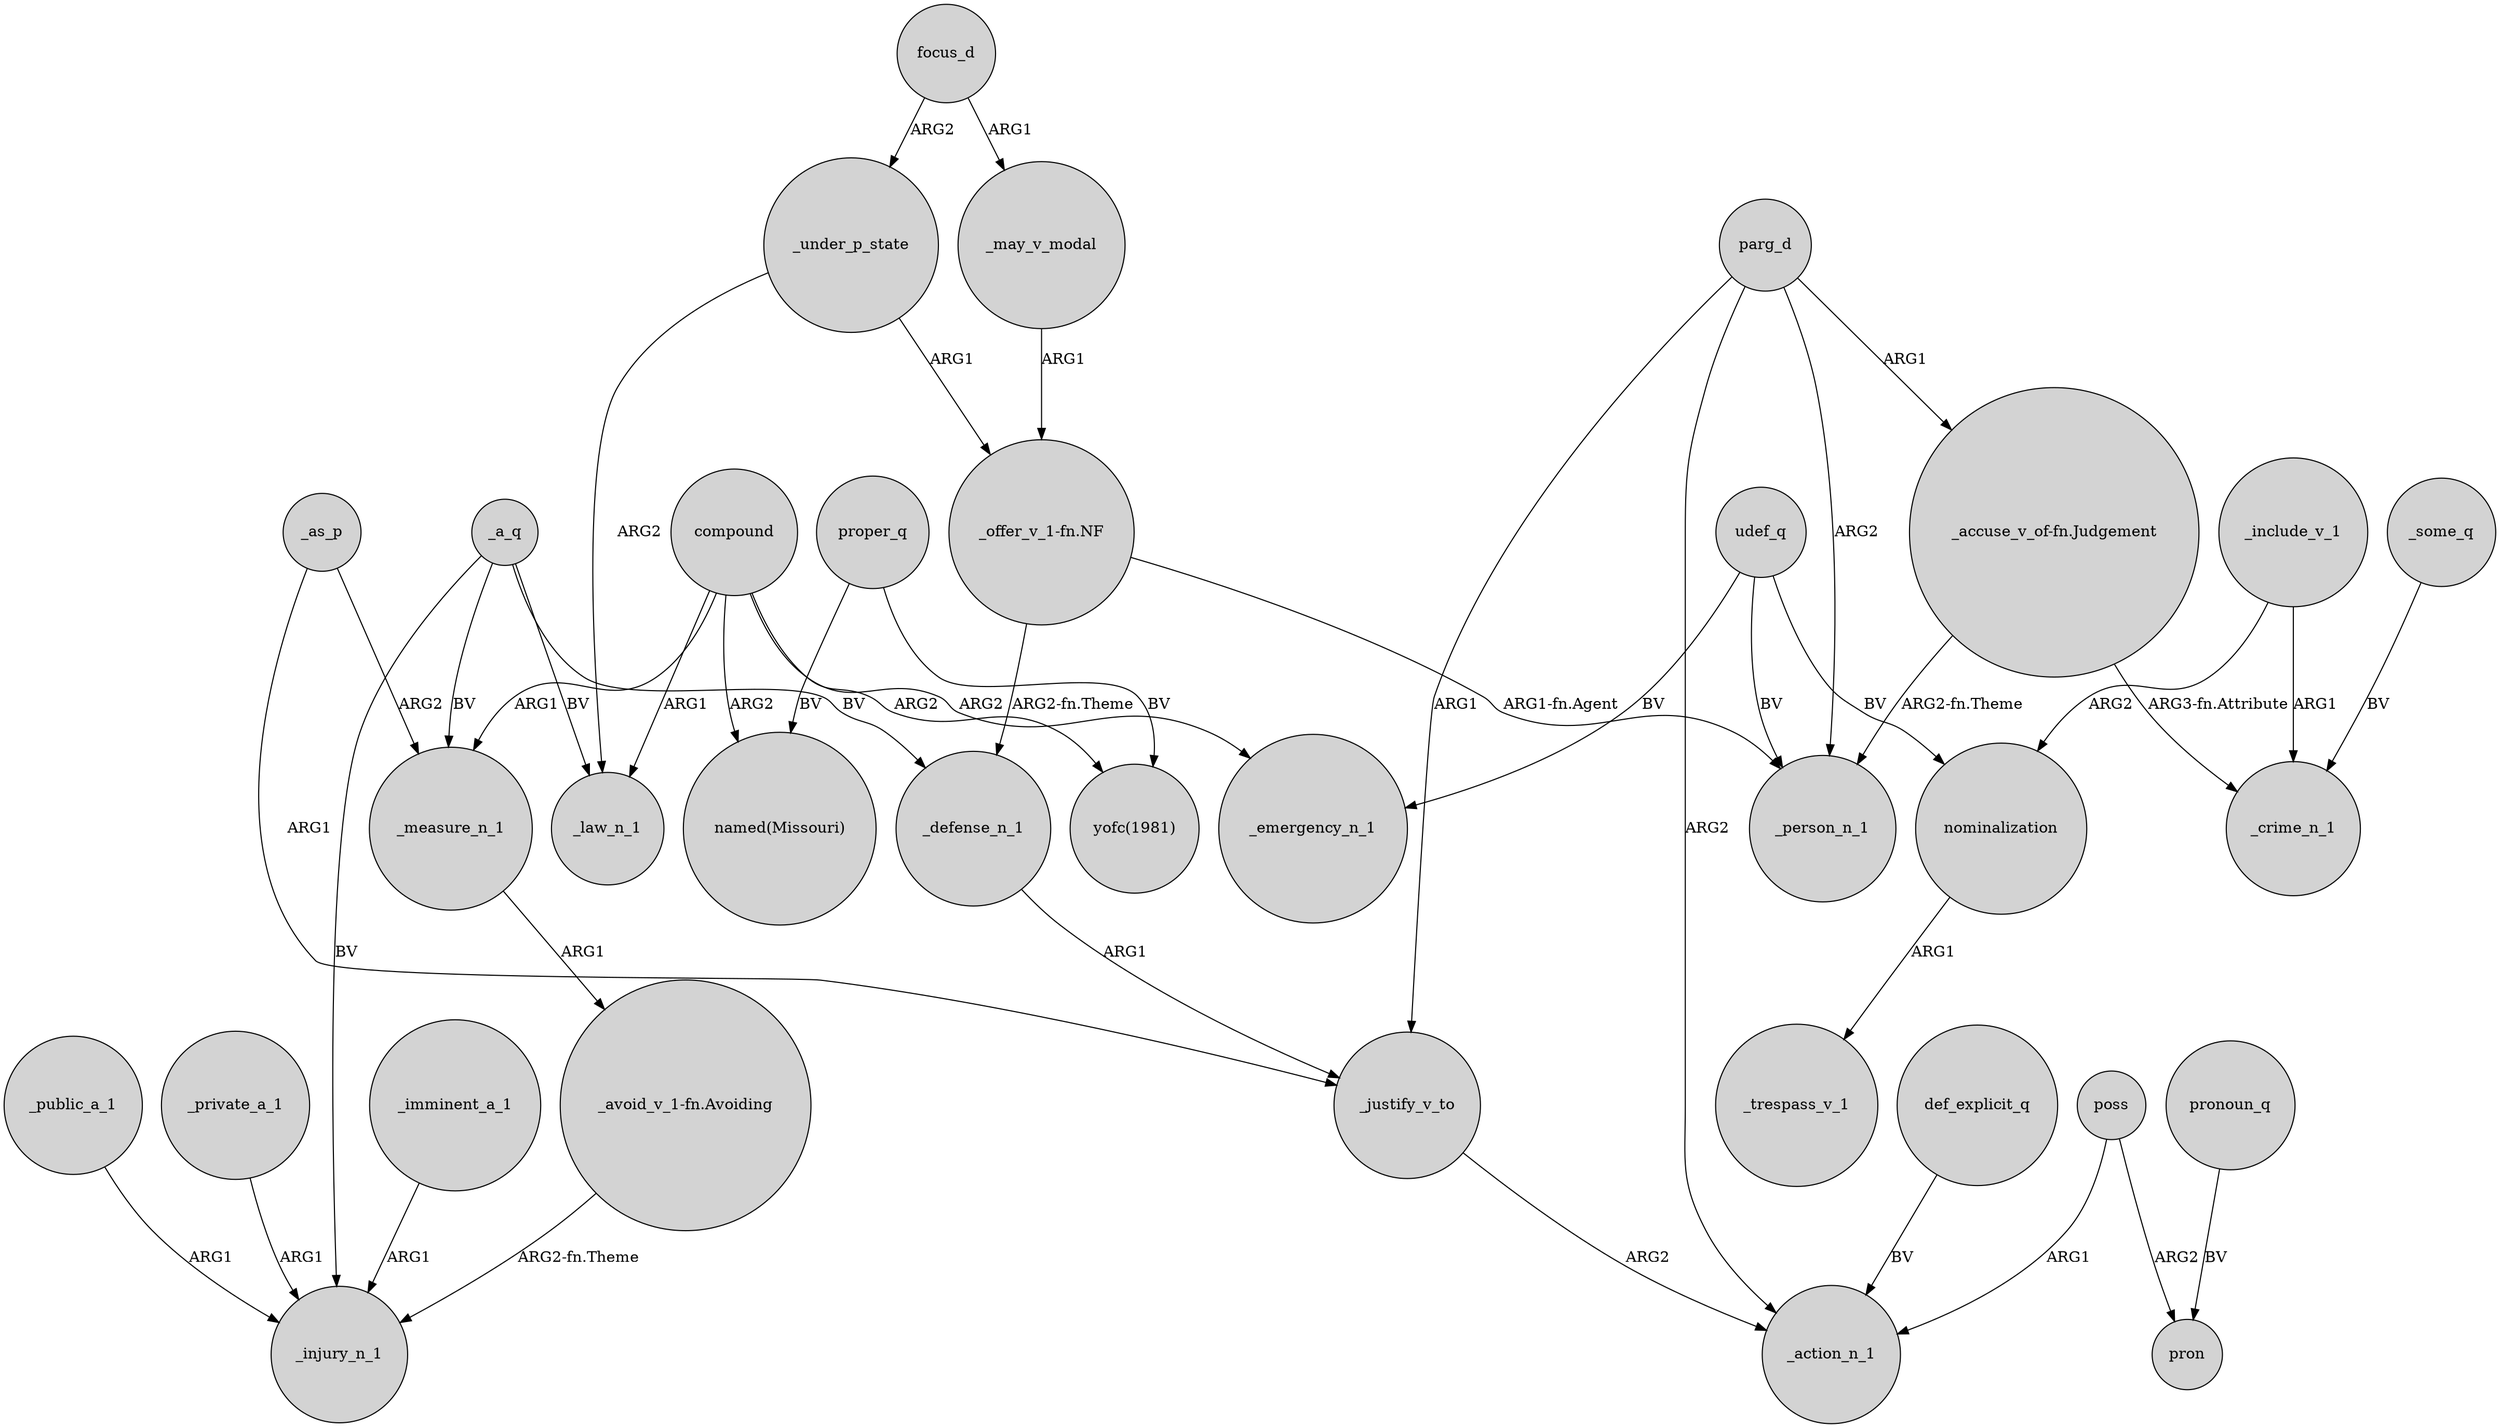 digraph {
	node [shape=circle style=filled]
	"_offer_v_1-fn.NF" -> _defense_n_1 [label="ARG2-fn.Theme"]
	compound -> _emergency_n_1 [label=ARG2]
	_measure_n_1 -> "_avoid_v_1-fn.Avoiding" [label=ARG1]
	parg_d -> "_accuse_v_of-fn.Judgement" [label=ARG1]
	nominalization -> _trespass_v_1 [label=ARG1]
	poss -> pron [label=ARG2]
	"_offer_v_1-fn.NF" -> _person_n_1 [label="ARG1-fn.Agent"]
	parg_d -> _action_n_1 [label=ARG2]
	_under_p_state -> "_offer_v_1-fn.NF" [label=ARG1]
	_include_v_1 -> nominalization [label=ARG2]
	_a_q -> _injury_n_1 [label=BV]
	focus_d -> _may_v_modal [label=ARG1]
	def_explicit_q -> _action_n_1 [label=BV]
	_defense_n_1 -> _justify_v_to [label=ARG1]
	_justify_v_to -> _action_n_1 [label=ARG2]
	parg_d -> _person_n_1 [label=ARG2]
	_as_p -> _justify_v_to [label=ARG1]
	compound -> _measure_n_1 [label=ARG1]
	proper_q -> "named(Missouri)" [label=BV]
	_a_q -> _measure_n_1 [label=BV]
	pronoun_q -> pron [label=BV]
	_public_a_1 -> _injury_n_1 [label=ARG1]
	_a_q -> _law_n_1 [label=BV]
	udef_q -> _person_n_1 [label=BV]
	poss -> _action_n_1 [label=ARG1]
	_private_a_1 -> _injury_n_1 [label=ARG1]
	udef_q -> _emergency_n_1 [label=BV]
	_under_p_state -> _law_n_1 [label=ARG2]
	compound -> "yofc(1981)" [label=ARG2]
	parg_d -> _justify_v_to [label=ARG1]
	"_avoid_v_1-fn.Avoiding" -> _injury_n_1 [label="ARG2-fn.Theme"]
	udef_q -> nominalization [label=BV]
	_a_q -> _defense_n_1 [label=BV]
	"_accuse_v_of-fn.Judgement" -> _crime_n_1 [label="ARG3-fn.Attribute"]
	proper_q -> "yofc(1981)" [label=BV]
	compound -> "named(Missouri)" [label=ARG2]
	"_accuse_v_of-fn.Judgement" -> _person_n_1 [label="ARG2-fn.Theme"]
	_include_v_1 -> _crime_n_1 [label=ARG1]
	compound -> _law_n_1 [label=ARG1]
	_imminent_a_1 -> _injury_n_1 [label=ARG1]
	_may_v_modal -> "_offer_v_1-fn.NF" [label=ARG1]
	focus_d -> _under_p_state [label=ARG2]
	_some_q -> _crime_n_1 [label=BV]
	_as_p -> _measure_n_1 [label=ARG2]
}
